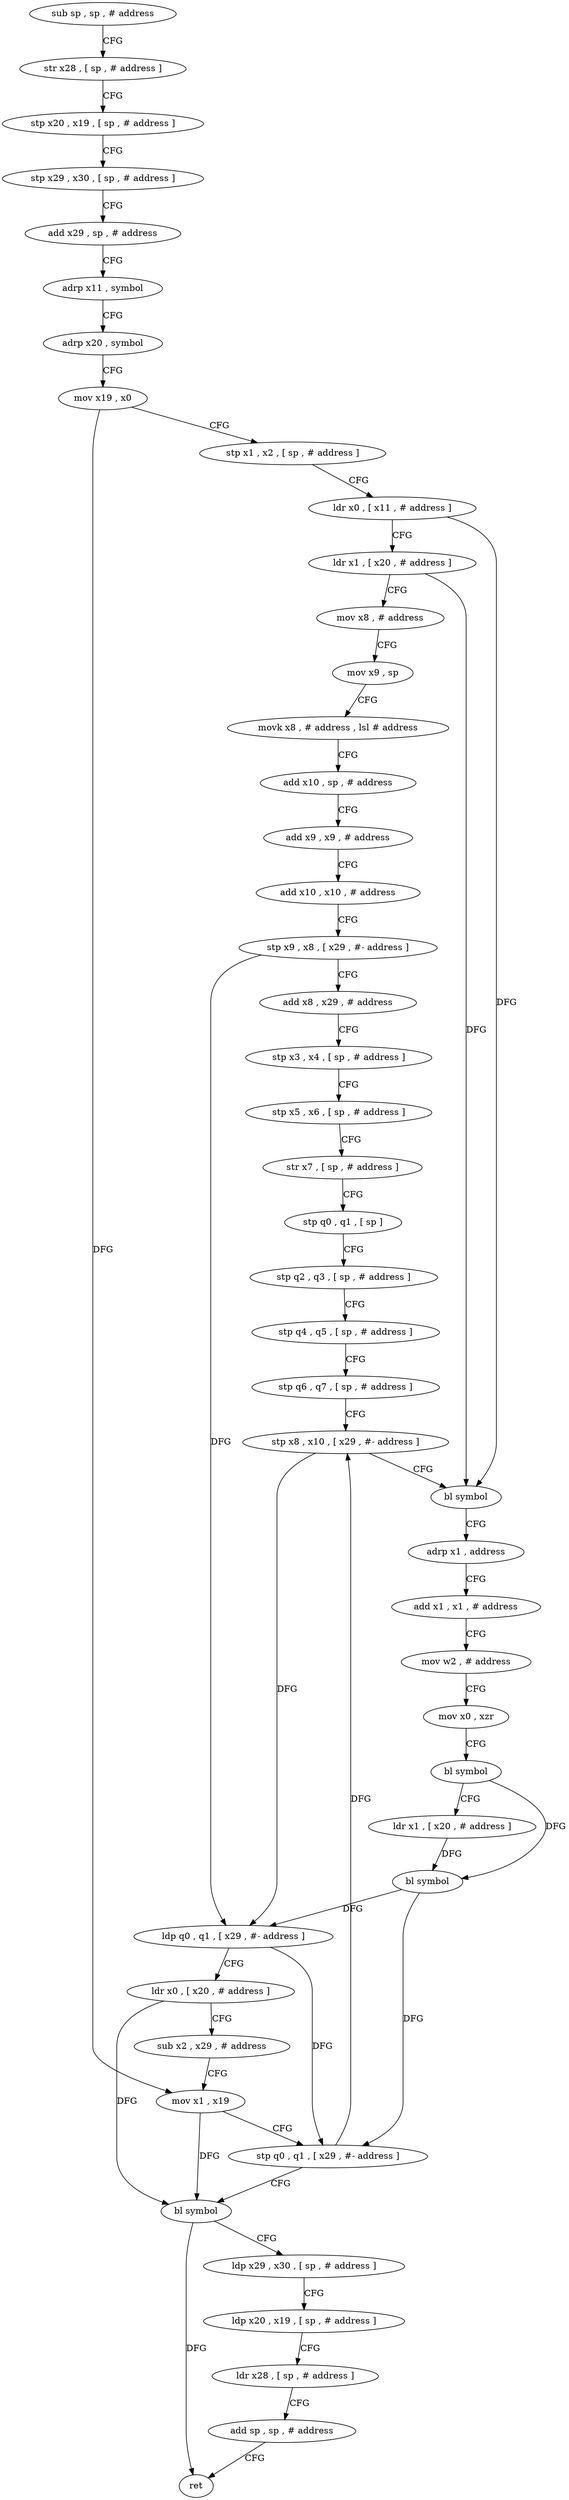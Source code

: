 digraph "func" {
"4213504" [label = "sub sp , sp , # address" ]
"4213508" [label = "str x28 , [ sp , # address ]" ]
"4213512" [label = "stp x20 , x19 , [ sp , # address ]" ]
"4213516" [label = "stp x29 , x30 , [ sp , # address ]" ]
"4213520" [label = "add x29 , sp , # address" ]
"4213524" [label = "adrp x11 , symbol" ]
"4213528" [label = "adrp x20 , symbol" ]
"4213532" [label = "mov x19 , x0" ]
"4213536" [label = "stp x1 , x2 , [ sp , # address ]" ]
"4213540" [label = "ldr x0 , [ x11 , # address ]" ]
"4213544" [label = "ldr x1 , [ x20 , # address ]" ]
"4213548" [label = "mov x8 , # address" ]
"4213552" [label = "mov x9 , sp" ]
"4213556" [label = "movk x8 , # address , lsl # address" ]
"4213560" [label = "add x10 , sp , # address" ]
"4213564" [label = "add x9 , x9 , # address" ]
"4213568" [label = "add x10 , x10 , # address" ]
"4213572" [label = "stp x9 , x8 , [ x29 , #- address ]" ]
"4213576" [label = "add x8 , x29 , # address" ]
"4213580" [label = "stp x3 , x4 , [ sp , # address ]" ]
"4213584" [label = "stp x5 , x6 , [ sp , # address ]" ]
"4213588" [label = "str x7 , [ sp , # address ]" ]
"4213592" [label = "stp q0 , q1 , [ sp ]" ]
"4213596" [label = "stp q2 , q3 , [ sp , # address ]" ]
"4213600" [label = "stp q4 , q5 , [ sp , # address ]" ]
"4213604" [label = "stp q6 , q7 , [ sp , # address ]" ]
"4213608" [label = "stp x8 , x10 , [ x29 , #- address ]" ]
"4213612" [label = "bl symbol" ]
"4213616" [label = "adrp x1 , address" ]
"4213620" [label = "add x1 , x1 , # address" ]
"4213624" [label = "mov w2 , # address" ]
"4213628" [label = "mov x0 , xzr" ]
"4213632" [label = "bl symbol" ]
"4213636" [label = "ldr x1 , [ x20 , # address ]" ]
"4213640" [label = "bl symbol" ]
"4213644" [label = "ldp q0 , q1 , [ x29 , #- address ]" ]
"4213648" [label = "ldr x0 , [ x20 , # address ]" ]
"4213652" [label = "sub x2 , x29 , # address" ]
"4213656" [label = "mov x1 , x19" ]
"4213660" [label = "stp q0 , q1 , [ x29 , #- address ]" ]
"4213664" [label = "bl symbol" ]
"4213668" [label = "ldp x29 , x30 , [ sp , # address ]" ]
"4213672" [label = "ldp x20 , x19 , [ sp , # address ]" ]
"4213676" [label = "ldr x28 , [ sp , # address ]" ]
"4213680" [label = "add sp , sp , # address" ]
"4213684" [label = "ret" ]
"4213504" -> "4213508" [ label = "CFG" ]
"4213508" -> "4213512" [ label = "CFG" ]
"4213512" -> "4213516" [ label = "CFG" ]
"4213516" -> "4213520" [ label = "CFG" ]
"4213520" -> "4213524" [ label = "CFG" ]
"4213524" -> "4213528" [ label = "CFG" ]
"4213528" -> "4213532" [ label = "CFG" ]
"4213532" -> "4213536" [ label = "CFG" ]
"4213532" -> "4213656" [ label = "DFG" ]
"4213536" -> "4213540" [ label = "CFG" ]
"4213540" -> "4213544" [ label = "CFG" ]
"4213540" -> "4213612" [ label = "DFG" ]
"4213544" -> "4213548" [ label = "CFG" ]
"4213544" -> "4213612" [ label = "DFG" ]
"4213548" -> "4213552" [ label = "CFG" ]
"4213552" -> "4213556" [ label = "CFG" ]
"4213556" -> "4213560" [ label = "CFG" ]
"4213560" -> "4213564" [ label = "CFG" ]
"4213564" -> "4213568" [ label = "CFG" ]
"4213568" -> "4213572" [ label = "CFG" ]
"4213572" -> "4213576" [ label = "CFG" ]
"4213572" -> "4213644" [ label = "DFG" ]
"4213576" -> "4213580" [ label = "CFG" ]
"4213580" -> "4213584" [ label = "CFG" ]
"4213584" -> "4213588" [ label = "CFG" ]
"4213588" -> "4213592" [ label = "CFG" ]
"4213592" -> "4213596" [ label = "CFG" ]
"4213596" -> "4213600" [ label = "CFG" ]
"4213600" -> "4213604" [ label = "CFG" ]
"4213604" -> "4213608" [ label = "CFG" ]
"4213608" -> "4213612" [ label = "CFG" ]
"4213608" -> "4213644" [ label = "DFG" ]
"4213612" -> "4213616" [ label = "CFG" ]
"4213616" -> "4213620" [ label = "CFG" ]
"4213620" -> "4213624" [ label = "CFG" ]
"4213624" -> "4213628" [ label = "CFG" ]
"4213628" -> "4213632" [ label = "CFG" ]
"4213632" -> "4213636" [ label = "CFG" ]
"4213632" -> "4213640" [ label = "DFG" ]
"4213636" -> "4213640" [ label = "DFG" ]
"4213640" -> "4213644" [ label = "DFG" ]
"4213640" -> "4213660" [ label = "DFG" ]
"4213644" -> "4213648" [ label = "CFG" ]
"4213644" -> "4213660" [ label = "DFG" ]
"4213648" -> "4213652" [ label = "CFG" ]
"4213648" -> "4213664" [ label = "DFG" ]
"4213652" -> "4213656" [ label = "CFG" ]
"4213656" -> "4213660" [ label = "CFG" ]
"4213656" -> "4213664" [ label = "DFG" ]
"4213660" -> "4213664" [ label = "CFG" ]
"4213660" -> "4213608" [ label = "DFG" ]
"4213664" -> "4213668" [ label = "CFG" ]
"4213664" -> "4213684" [ label = "DFG" ]
"4213668" -> "4213672" [ label = "CFG" ]
"4213672" -> "4213676" [ label = "CFG" ]
"4213676" -> "4213680" [ label = "CFG" ]
"4213680" -> "4213684" [ label = "CFG" ]
}

